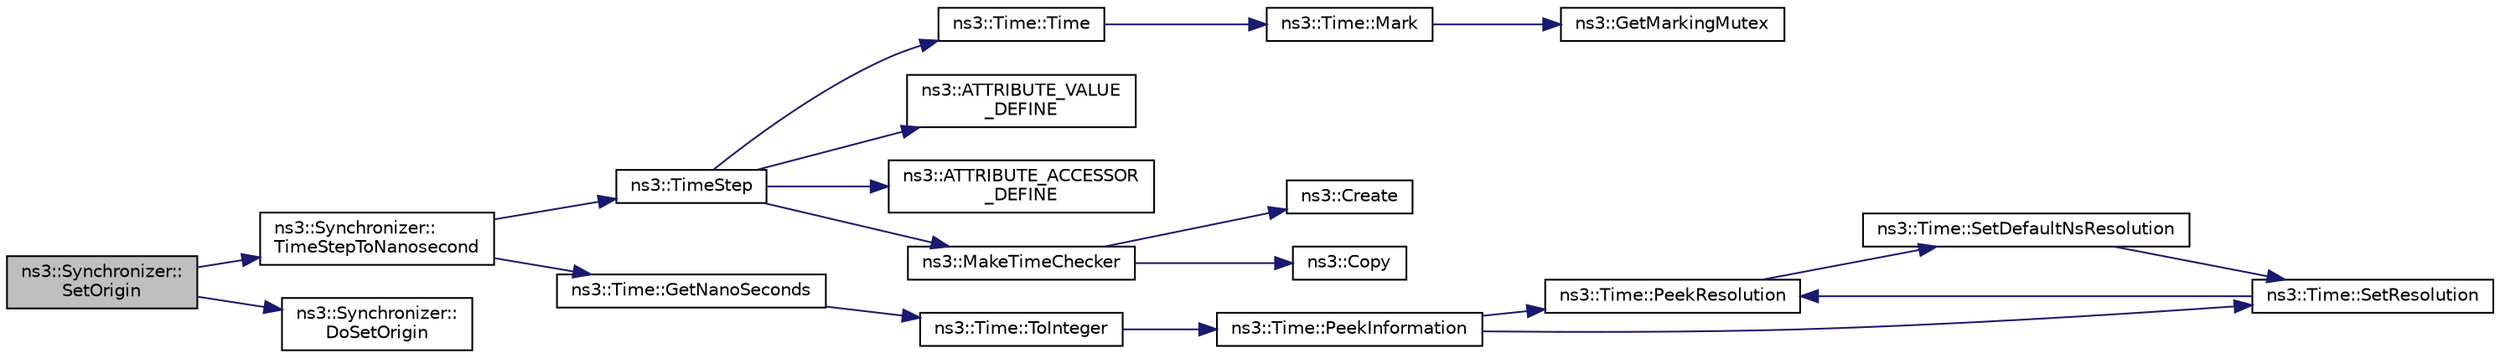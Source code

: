 digraph "ns3::Synchronizer::SetOrigin"
{
  edge [fontname="Helvetica",fontsize="10",labelfontname="Helvetica",labelfontsize="10"];
  node [fontname="Helvetica",fontsize="10",shape=record];
  rankdir="LR";
  Node1 [label="ns3::Synchronizer::\lSetOrigin",height=0.2,width=0.4,color="black", fillcolor="grey75", style="filled", fontcolor="black"];
  Node1 -> Node2 [color="midnightblue",fontsize="10",style="solid"];
  Node2 [label="ns3::Synchronizer::\lTimeStepToNanosecond",height=0.2,width=0.4,color="black", fillcolor="white", style="filled",URL="$df/d6a/classns3_1_1Synchronizer.html#a6450d12c1de452d0d7cab179e50e6ea5",tooltip="Convert a simulator time step (in Time resolution units) to a normalized time step in nanosecond unit..."];
  Node2 -> Node3 [color="midnightblue",fontsize="10",style="solid"];
  Node3 [label="ns3::TimeStep",height=0.2,width=0.4,color="black", fillcolor="white", style="filled",URL="$d9/d7d/group__time.html#ga464a3c1cbb458c6c3ed3bd5ce9506758"];
  Node3 -> Node4 [color="midnightblue",fontsize="10",style="solid"];
  Node4 [label="ns3::Time::Time",height=0.2,width=0.4,color="black", fillcolor="white", style="filled",URL="$dc/d04/classns3_1_1Time.html#a8a39dc1b8cbbd7fe6d940e492d1b925e"];
  Node4 -> Node5 [color="midnightblue",fontsize="10",style="solid"];
  Node5 [label="ns3::Time::Mark",height=0.2,width=0.4,color="black", fillcolor="white", style="filled",URL="$dc/d04/classns3_1_1Time.html#aa7eef2a1119c1c4855d99f1e83d44c54"];
  Node5 -> Node6 [color="midnightblue",fontsize="10",style="solid"];
  Node6 [label="ns3::GetMarkingMutex",height=0.2,width=0.4,color="black", fillcolor="white", style="filled",URL="$d7/d2e/namespacens3.html#ac4356aa982bd2ddb0f7ebbf94539919d"];
  Node3 -> Node7 [color="midnightblue",fontsize="10",style="solid"];
  Node7 [label="ns3::ATTRIBUTE_VALUE\l_DEFINE",height=0.2,width=0.4,color="black", fillcolor="white", style="filled",URL="$d7/d2e/namespacens3.html#acf005ec304ea27ef04c9bb0aacf3eda3"];
  Node3 -> Node8 [color="midnightblue",fontsize="10",style="solid"];
  Node8 [label="ns3::ATTRIBUTE_ACCESSOR\l_DEFINE",height=0.2,width=0.4,color="black", fillcolor="white", style="filled",URL="$d7/d2e/namespacens3.html#adb43ea88fb1d0a2534c3c9839364b039"];
  Node3 -> Node9 [color="midnightblue",fontsize="10",style="solid"];
  Node9 [label="ns3::MakeTimeChecker",height=0.2,width=0.4,color="black", fillcolor="white", style="filled",URL="$d9/d7d/group__time.html#ga7032965bd4afa578691d88c09e4481c1",tooltip="Helper to make a Time checker with bounded range. Both limits are inclusive. "];
  Node9 -> Node10 [color="midnightblue",fontsize="10",style="solid"];
  Node10 [label="ns3::Create",height=0.2,width=0.4,color="black", fillcolor="white", style="filled",URL="$d2/df2/group__ptr.html#ga0406dd2d929ceac05ce39d4579fa3e4b"];
  Node9 -> Node11 [color="midnightblue",fontsize="10",style="solid"];
  Node11 [label="ns3::Copy",height=0.2,width=0.4,color="black", fillcolor="white", style="filled",URL="$d7/d2e/namespacens3.html#a952d99f6d759fee74dda19f308451bc1"];
  Node2 -> Node12 [color="midnightblue",fontsize="10",style="solid"];
  Node12 [label="ns3::Time::GetNanoSeconds",height=0.2,width=0.4,color="black", fillcolor="white", style="filled",URL="$dc/d04/classns3_1_1Time.html#a2fdb7bf0e1f5cd93b6149cb37bbb7f08"];
  Node12 -> Node13 [color="midnightblue",fontsize="10",style="solid"];
  Node13 [label="ns3::Time::ToInteger",height=0.2,width=0.4,color="black", fillcolor="white", style="filled",URL="$dc/d04/classns3_1_1Time.html#a0c9c8fb9ec7222c7799c1081f14f6031"];
  Node13 -> Node14 [color="midnightblue",fontsize="10",style="solid"];
  Node14 [label="ns3::Time::PeekInformation",height=0.2,width=0.4,color="black", fillcolor="white", style="filled",URL="$dc/d04/classns3_1_1Time.html#a0b023c55c20582aa7c1781aacf128034"];
  Node14 -> Node15 [color="midnightblue",fontsize="10",style="solid"];
  Node15 [label="ns3::Time::PeekResolution",height=0.2,width=0.4,color="black", fillcolor="white", style="filled",URL="$dc/d04/classns3_1_1Time.html#a963e53522278fcbdf1ab9f7adbd0f5d6"];
  Node15 -> Node16 [color="midnightblue",fontsize="10",style="solid"];
  Node16 [label="ns3::Time::SetDefaultNsResolution",height=0.2,width=0.4,color="black", fillcolor="white", style="filled",URL="$dc/d04/classns3_1_1Time.html#a6a872e62f71dfa817fef2c549473d980"];
  Node16 -> Node17 [color="midnightblue",fontsize="10",style="solid"];
  Node17 [label="ns3::Time::SetResolution",height=0.2,width=0.4,color="black", fillcolor="white", style="filled",URL="$dc/d04/classns3_1_1Time.html#ac89165ba7715b66017a49c718f4aef09"];
  Node17 -> Node15 [color="midnightblue",fontsize="10",style="solid"];
  Node14 -> Node17 [color="midnightblue",fontsize="10",style="solid"];
  Node1 -> Node18 [color="midnightblue",fontsize="10",style="solid"];
  Node18 [label="ns3::Synchronizer::\lDoSetOrigin",height=0.2,width=0.4,color="black", fillcolor="white", style="filled",URL="$df/d6a/classns3_1_1Synchronizer.html#aee90af19ede115e7706db3861d53660d",tooltip="Establish a correspondence between a simulation time and a wall-clock (real) time. "];
}
